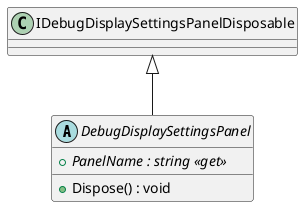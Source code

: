 @startuml
abstract class DebugDisplaySettingsPanel {
    + {abstract} PanelName : string <<get>>
    + Dispose() : void
}
IDebugDisplaySettingsPanelDisposable <|-- DebugDisplaySettingsPanel
@enduml
